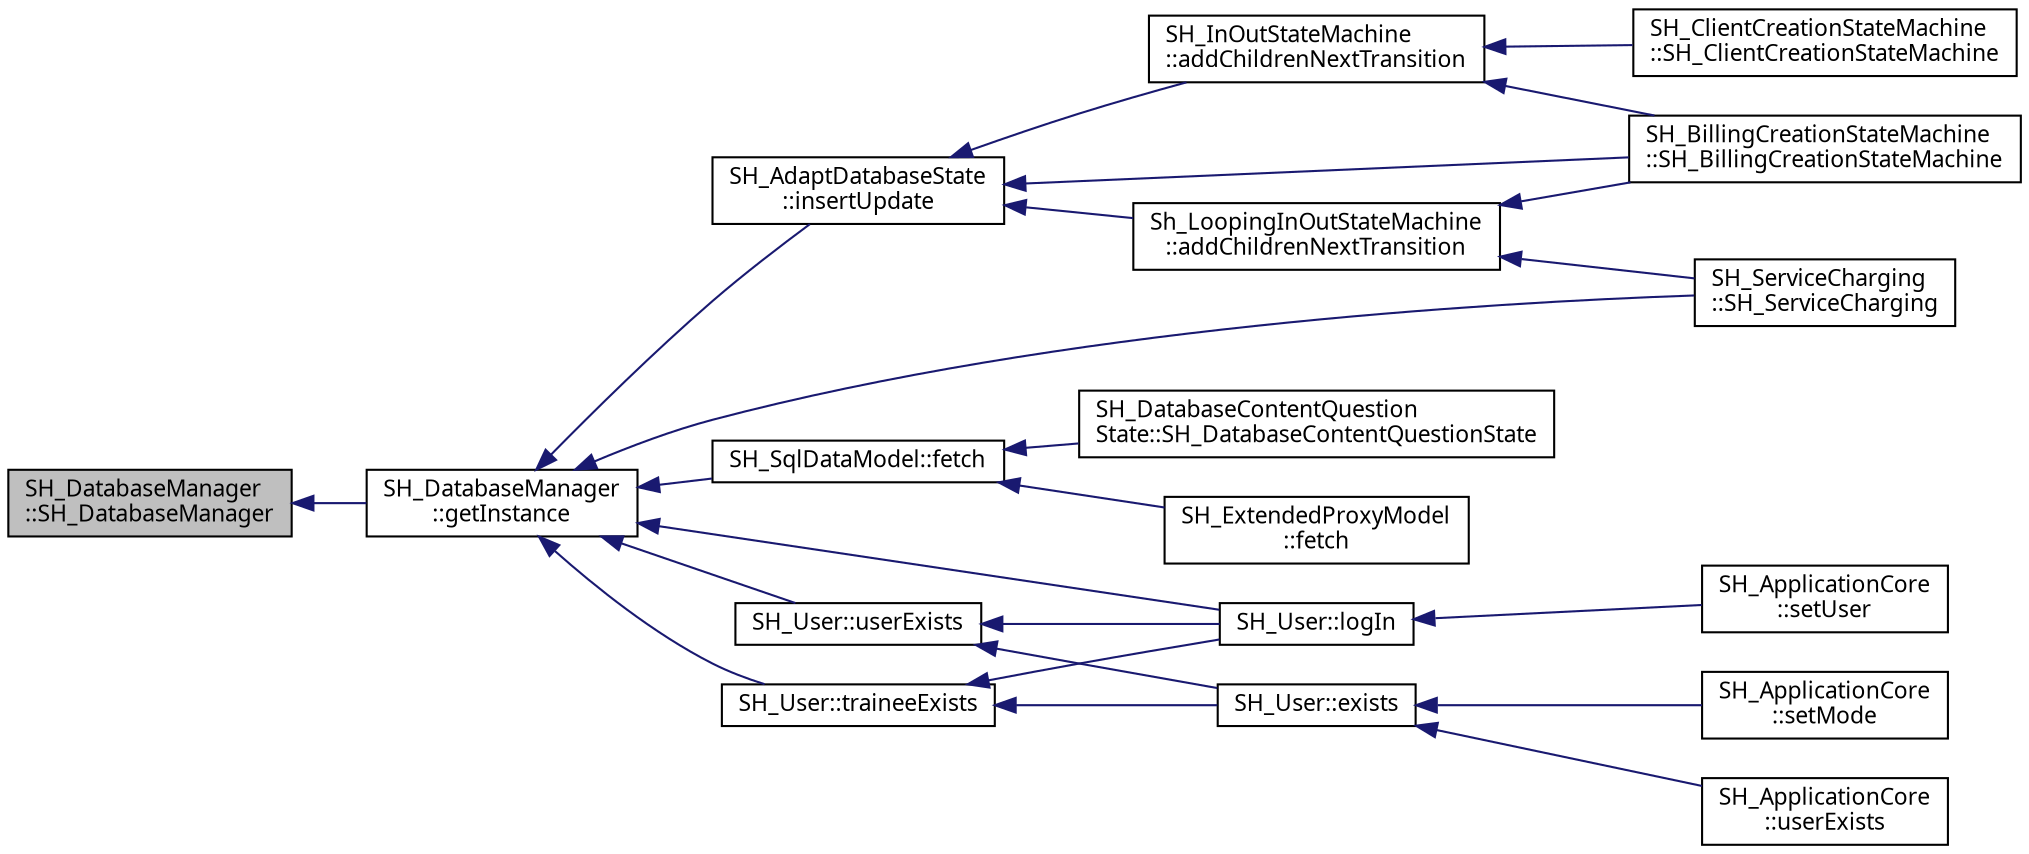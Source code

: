 digraph "SH_DatabaseManager::SH_DatabaseManager"
{
 // INTERACTIVE_SVG=YES
  bgcolor="transparent";
  edge [fontname="Verdana",fontsize="11",labelfontname="Verdana",labelfontsize="11"];
  node [fontname="Verdana",fontsize="11",shape=record];
  rankdir="LR";
  Node1 [label="SH_DatabaseManager\l::SH_DatabaseManager",height=0.2,width=0.4,color="black", fillcolor="grey75", style="filled" fontcolor="black"];
  Node1 -> Node2 [dir="back",color="midnightblue",fontsize="11",style="solid"];
  Node2 [label="SH_DatabaseManager\l::getInstance",height=0.2,width=0.4,color="black",URL="$classSH__DatabaseManager.html#a638369a15265ab0aa053080a32d2ca39"];
  Node2 -> Node3 [dir="back",color="midnightblue",fontsize="11",style="solid"];
  Node3 [label="SH_AdaptDatabaseState\l::insertUpdate",height=0.2,width=0.4,color="black",URL="$classSH__AdaptDatabaseState.html#ab010e64da052db416328d3bcb9ca01d4"];
  Node3 -> Node4 [dir="back",color="midnightblue",fontsize="11",style="solid"];
  Node4 [label="Sh_LoopingInOutStateMachine\l::addChildrenNextTransition",height=0.2,width=0.4,color="black",URL="$classSh__LoopingInOutStateMachine.html#acfd8d0711c793b13c759f6c50be6a315"];
  Node4 -> Node5 [dir="back",color="midnightblue",fontsize="11",style="solid"];
  Node5 [label="SH_BillingCreationStateMachine\l::SH_BillingCreationStateMachine",height=0.2,width=0.4,color="black",URL="$classSH__BillingCreationStateMachine.html#ad62b77fa4aeafe200056ff3974562f83",tooltip="SH_BillingCreationStateMachine. "];
  Node4 -> Node6 [dir="back",color="midnightblue",fontsize="11",style="solid"];
  Node6 [label="SH_ServiceCharging\l::SH_ServiceCharging",height=0.2,width=0.4,color="black",URL="$classSH__ServiceCharging.html#afa5273d046049b1c2b020a6a19a8290b",tooltip="SH_ServiceCharging. "];
  Node3 -> Node7 [dir="back",color="midnightblue",fontsize="11",style="solid"];
  Node7 [label="SH_InOutStateMachine\l::addChildrenNextTransition",height=0.2,width=0.4,color="black",URL="$classSH__InOutStateMachine.html#a689e5513ef6ef3fc1598efacd413372e"];
  Node7 -> Node5 [dir="back",color="midnightblue",fontsize="11",style="solid"];
  Node7 -> Node8 [dir="back",color="midnightblue",fontsize="11",style="solid"];
  Node8 [label="SH_ClientCreationStateMachine\l::SH_ClientCreationStateMachine",height=0.2,width=0.4,color="black",URL="$classSH__ClientCreationStateMachine.html#a0b406b0f404c0fd33bf35be8ce0cc811"];
  Node3 -> Node5 [dir="back",color="midnightblue",fontsize="11",style="solid"];
  Node2 -> Node6 [dir="back",color="midnightblue",fontsize="11",style="solid"];
  Node2 -> Node9 [dir="back",color="midnightblue",fontsize="11",style="solid"];
  Node9 [label="SH_SqlDataModel::fetch",height=0.2,width=0.4,color="black",URL="$classSH__SqlDataModel.html#a8d9b08d282a304945b9ee2f474020980"];
  Node9 -> Node10 [dir="back",color="midnightblue",fontsize="11",style="solid"];
  Node10 [label="SH_DatabaseContentQuestion\lState::SH_DatabaseContentQuestionState",height=0.2,width=0.4,color="black",URL="$classSH__DatabaseContentQuestionState.html#ab26490ea519262a8f9ca72c000bf7313"];
  Node9 -> Node11 [dir="back",color="midnightblue",fontsize="11",style="solid"];
  Node11 [label="SH_ExtendedProxyModel\l::fetch",height=0.2,width=0.4,color="black",URL="$classSH__ExtendedProxyModel.html#a64f684a4a7d35925ff4f4b81984da60e"];
  Node2 -> Node12 [dir="back",color="midnightblue",fontsize="11",style="solid"];
  Node12 [label="SH_User::userExists",height=0.2,width=0.4,color="black",URL="$classSH__User.html#a5ca23c3c396d8867d5d605d087efb82f"];
  Node12 -> Node13 [dir="back",color="midnightblue",fontsize="11",style="solid"];
  Node13 [label="SH_User::logIn",height=0.2,width=0.4,color="black",URL="$classSH__User.html#ad83af309786cb1ed5dbbd2cdca195c30"];
  Node13 -> Node14 [dir="back",color="midnightblue",fontsize="11",style="solid"];
  Node14 [label="SH_ApplicationCore\l::setUser",height=0.2,width=0.4,color="black",URL="$classSH__ApplicationCore.html#a83d2df40550a95586e70a08833dc5e5f"];
  Node12 -> Node15 [dir="back",color="midnightblue",fontsize="11",style="solid"];
  Node15 [label="SH_User::exists",height=0.2,width=0.4,color="black",URL="$classSH__User.html#aa83a99478cf6c738f995c5c36345bcd3"];
  Node15 -> Node16 [dir="back",color="midnightblue",fontsize="11",style="solid"];
  Node16 [label="SH_ApplicationCore\l::setMode",height=0.2,width=0.4,color="black",URL="$classSH__ApplicationCore.html#aeb87d289ccc9c8209928f23cf8a02ead"];
  Node15 -> Node17 [dir="back",color="midnightblue",fontsize="11",style="solid"];
  Node17 [label="SH_ApplicationCore\l::userExists",height=0.2,width=0.4,color="black",URL="$classSH__ApplicationCore.html#acce6b4e70ccc2035072df11acba7065a"];
  Node2 -> Node18 [dir="back",color="midnightblue",fontsize="11",style="solid"];
  Node18 [label="SH_User::traineeExists",height=0.2,width=0.4,color="black",URL="$classSH__User.html#af40edc91cf1a4d8065fb43d2899c3dcb"];
  Node18 -> Node13 [dir="back",color="midnightblue",fontsize="11",style="solid"];
  Node18 -> Node15 [dir="back",color="midnightblue",fontsize="11",style="solid"];
  Node2 -> Node13 [dir="back",color="midnightblue",fontsize="11",style="solid"];
}
